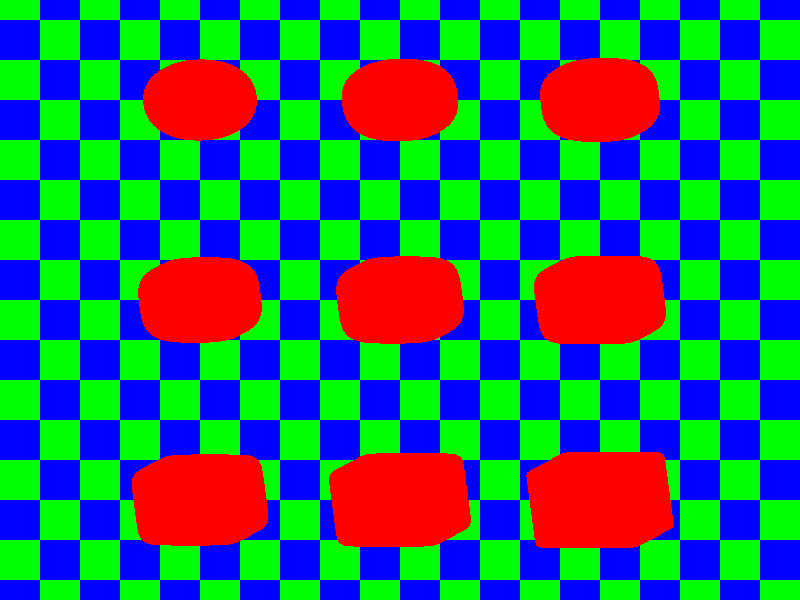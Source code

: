 // Persistence Of Vision raytracer version 3.5 sample file.
// POV-Ray 3.0 sample data file by Dieter Bayer, Nov. 1994
//
// This scene shows a number of cubic superellipsoids.
//
// -w320 -h240
// -w800 -h600 +a0.3

global_settings { assumed_gamma 2.2 }

camera {
  orthographic
  location <0, 0, -10>
  right 15 * 4/3 * x
  up 15 * y
  look_at <0, 0, 0>
}

light_source { <50, 50, -100> color red 0.7 green 0.7 blue 0.7 }
light_source { <0, 0, -10000> color red 0.7 green 0.7 blue 0.7 }

plane { <0, 0, 1>, 3
  hollow on
  pigment { checker color red 0 green 1 blue 0 color red 0 green 0 blue 1 }
  finish { ambient 0.1 diffuse 0.4 }
}

#declare Row1 = +5;
#declare Row2 =  0;
#declare Row3 = -5;
#declare Col1 = -5;
#declare Col2 =  0;
#declare Col3 = +5;

#declare Tex =
texture {
  pigment { color red 1 green 0 blue 0 }
  finish { ambient 0.2 diffuse 0.4 phong 0.5 phong_size 5 }
}

superellipsoid { <0.9, 0.9> scale <1.5, 1, 1> rotate <-15, 30, 0> translate <Col1, Row1, 0> texture { Tex } }

superellipsoid { <0.8, 0.8> scale <1.5, 1, 1> rotate <-15, 30, 0> translate <Col2, Row1, 0> texture { Tex } }

superellipsoid { <0.7, 0.7> scale <1.5, 1, 1> rotate <-15, 30, 0> translate <Col3, Row1, 0> texture { Tex } }

superellipsoid { <0.6, 0.6> scale <1.5, 1, 1> rotate <-15, 30, 0> translate <Col1, Row2, 0> texture { Tex } }

superellipsoid { <0.5, 0.5> scale <1.5, 1, 1> rotate <-15, 30, 0> translate <Col2, Row2, 0> texture { Tex } }

superellipsoid { <0.4, 0.4> scale <1.5, 1, 1> rotate <-15, 30, 0> translate <Col3, Row2, 0> texture { Tex } }

superellipsoid { <0.3, 0.3> scale <1.5, 1, 1> rotate <-15, 30, 0> translate <Col1, Row3, 0> texture { Tex } }

superellipsoid { <0.2, 0.2> scale <1.5, 1, 1> rotate <-15, 30, 0> translate <Col2, Row3, 0> texture { Tex } }

superellipsoid { <0.1, 0.1> scale <1.5, 1, 1> rotate <-15, 30, 0> translate <Col3, Row3, 0> texture { Tex } }

